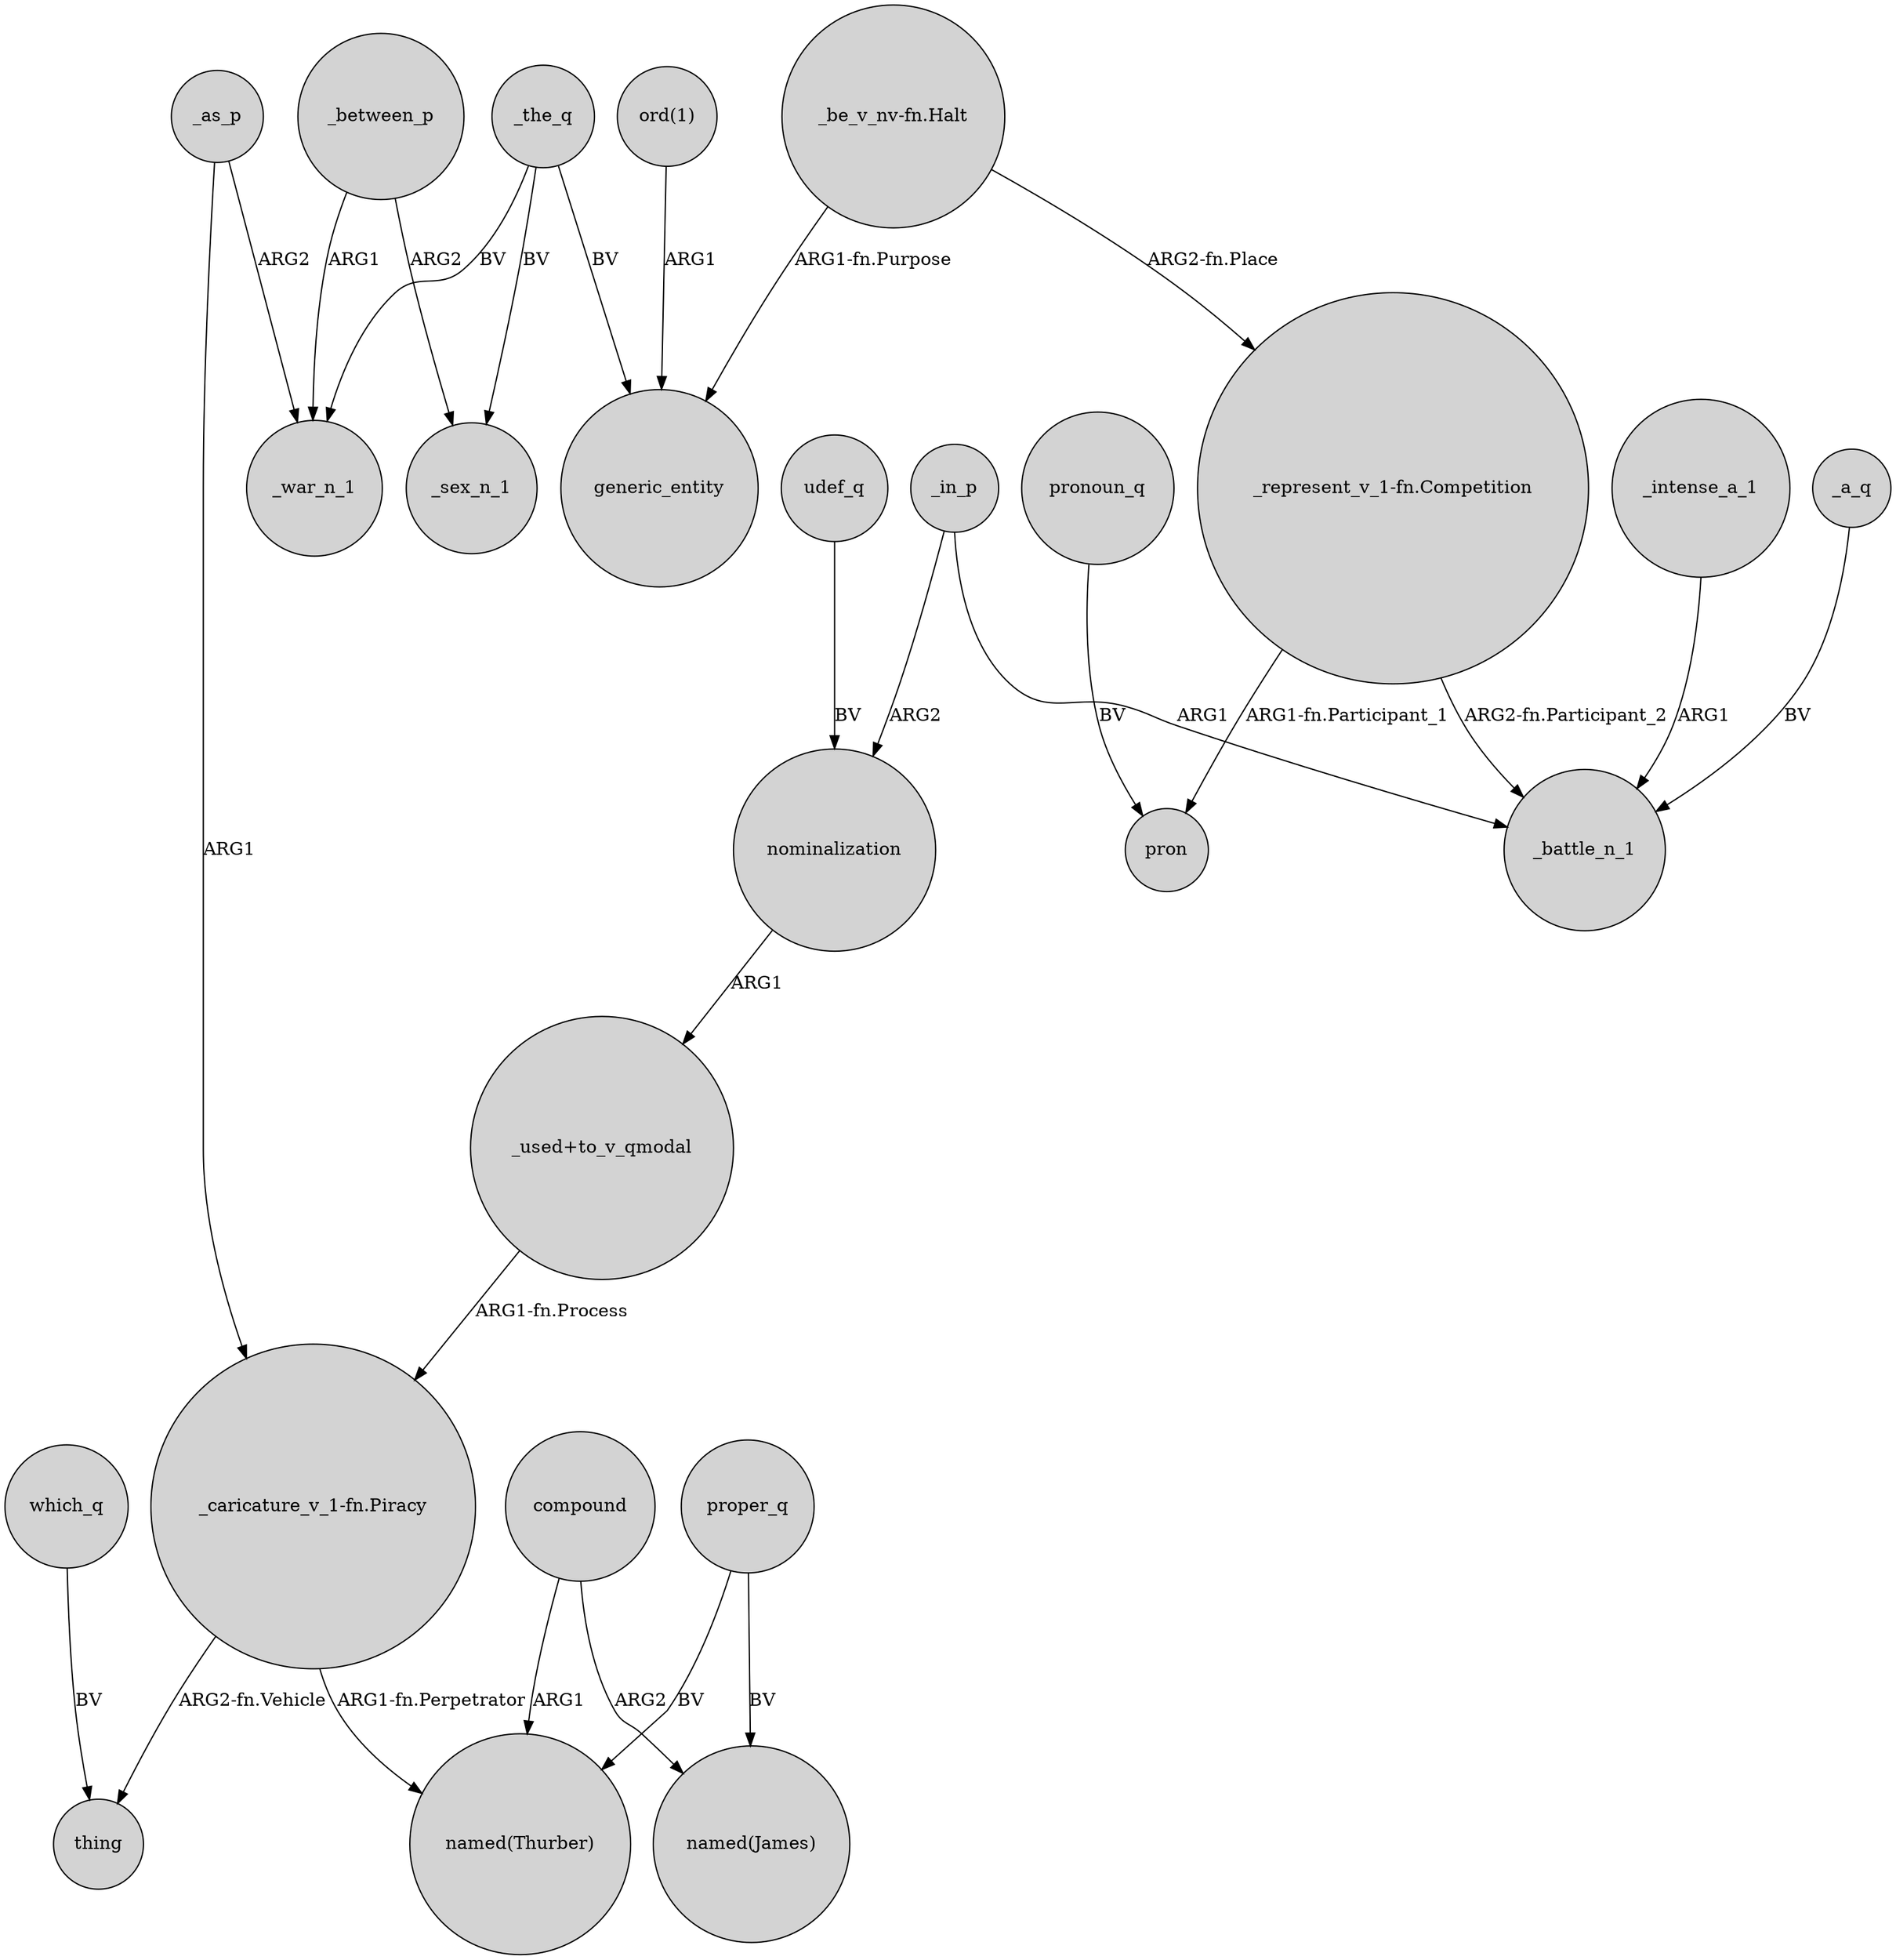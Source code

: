 digraph {
	node [shape=circle style=filled]
	"_be_v_nv-fn.Halt" -> generic_entity [label="ARG1-fn.Purpose"]
	_between_p -> _sex_n_1 [label=ARG2]
	proper_q -> "named(James)" [label=BV]
	_the_q -> _war_n_1 [label=BV]
	_as_p -> _war_n_1 [label=ARG2]
	_as_p -> "_caricature_v_1-fn.Piracy" [label=ARG1]
	"_represent_v_1-fn.Competition" -> _battle_n_1 [label="ARG2-fn.Participant_2"]
	proper_q -> "named(Thurber)" [label=BV]
	"ord(1)" -> generic_entity [label=ARG1]
	udef_q -> nominalization [label=BV]
	which_q -> thing [label=BV]
	"_represent_v_1-fn.Competition" -> pron [label="ARG1-fn.Participant_1"]
	"_caricature_v_1-fn.Piracy" -> "named(Thurber)" [label="ARG1-fn.Perpetrator"]
	"_caricature_v_1-fn.Piracy" -> thing [label="ARG2-fn.Vehicle"]
	"_be_v_nv-fn.Halt" -> "_represent_v_1-fn.Competition" [label="ARG2-fn.Place"]
	_intense_a_1 -> _battle_n_1 [label=ARG1]
	pronoun_q -> pron [label=BV]
	nominalization -> "_used+to_v_qmodal" [label=ARG1]
	compound -> "named(Thurber)" [label=ARG1]
	_the_q -> generic_entity [label=BV]
	_the_q -> _sex_n_1 [label=BV]
	_between_p -> _war_n_1 [label=ARG1]
	"_used+to_v_qmodal" -> "_caricature_v_1-fn.Piracy" [label="ARG1-fn.Process"]
	compound -> "named(James)" [label=ARG2]
	_in_p -> nominalization [label=ARG2]
	_a_q -> _battle_n_1 [label=BV]
	_in_p -> _battle_n_1 [label=ARG1]
}
